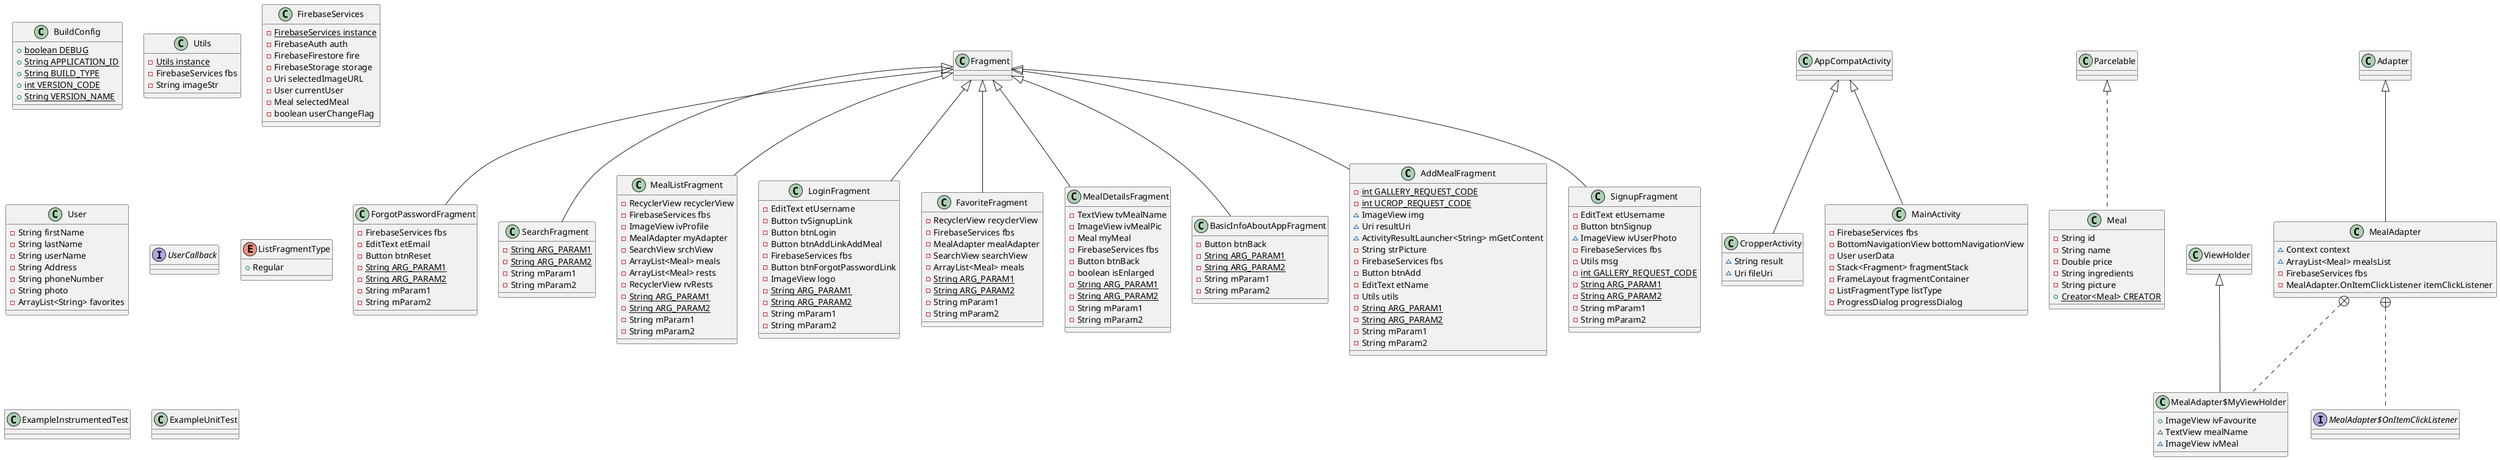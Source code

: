 @startuml
class BuildConfig {
+ {static} boolean DEBUG
+ {static} String APPLICATION_ID
+ {static} String BUILD_TYPE
+ {static} int VERSION_CODE
+ {static} String VERSION_NAME
}

class Utils {
- {static} Utils instance
- FirebaseServices fbs
- String imageStr
}

class ForgotPasswordFragment {
- FirebaseServices fbs
- EditText etEmail
- Button btnReset
- {static} String ARG_PARAM1
- {static} String ARG_PARAM2
- String mParam1
- String mParam2
}

class FirebaseServices {
- {static} FirebaseServices instance
- FirebaseAuth auth
- FirebaseFirestore fire
- FirebaseStorage storage
- Uri selectedImageURL
- User currentUser
- Meal selectedMeal
- boolean userChangeFlag
}

class CropperActivity {
~ String result
~ Uri fileUri
}

class SearchFragment {
- {static} String ARG_PARAM1
- {static} String ARG_PARAM2
- String mParam1
- String mParam2
}

class MealListFragment {
- RecyclerView recyclerView
- FirebaseServices fbs
- ImageView ivProfile
- MealAdapter myAdapter
- SearchView srchView
- ArrayList<Meal> meals
- ArrayList<Meal> rests
- RecyclerView rvRests
- {static} String ARG_PARAM1
- {static} String ARG_PARAM2
- String mParam1
- String mParam2
}

class LoginFragment {
- EditText etUsername
- Button tvSignupLink
- Button btnLogin
- Button btnAddLinkAddMeal
- FirebaseServices fbs
- Button btnForgotPasswordLink
- ImageView logo
- {static} String ARG_PARAM1
- {static} String ARG_PARAM2
- String mParam1
- String mParam2
}

class User {
- String firstName
- String lastName
- String userName
- String Address
- String phoneNumber
- String photo
- ArrayList<String> favorites
}

class Meal {
- String id
- String name
- Double price
- String ingredients
- String picture
+ {static} Creator<Meal> CREATOR
}

interface UserCallback {
}
class MealAdapter {
~ Context context
~ ArrayList<Meal> mealsList
- FirebaseServices fbs
- MealAdapter.OnItemClickListener itemClickListener
}

class MealAdapter$MyViewHolder {
+ ImageView ivFavourite
~ TextView mealName
~ ImageView ivMeal
}

interface MealAdapter$OnItemClickListener {
}
enum ListFragmentType {
+  Regular
}

class ExampleInstrumentedTest {
}
class FavoriteFragment {
- RecyclerView recyclerView
- FirebaseServices fbs
- MealAdapter mealAdapter
- SearchView searchView
- ArrayList<Meal> meals
- {static} String ARG_PARAM1
- {static} String ARG_PARAM2
- String mParam1
- String mParam2
}

class MainActivity {
- FirebaseServices fbs
- BottomNavigationView bottomNavigationView
- User userData
- Stack<Fragment> fragmentStack
- FrameLayout fragmentContainer
- ListFragmentType listType
- ProgressDialog progressDialog
}

class MealDetailsFragment {
- TextView tvMealName
- ImageView ivMealPic
- Meal myMeal
- FirebaseServices fbs
- Button btnBack
- boolean isEnlarged
- {static} String ARG_PARAM1
- {static} String ARG_PARAM2
- String mParam1
- String mParam2
}

class BasicInfoAboutAppFragment {
- Button btnBack
- {static} String ARG_PARAM1
- {static} String ARG_PARAM2
- String mParam1
- String mParam2
}

class ExampleUnitTest {
}
class AddMealFragment {
- {static} int GALLERY_REQUEST_CODE
- {static} int UCROP_REQUEST_CODE
~ ImageView img
~ Uri resultUri
~ ActivityResultLauncher<String> mGetContent
- String strPicture
- FirebaseServices fbs
- Button btnAdd
- EditText etName
- Utils utils
- {static} String ARG_PARAM1
- {static} String ARG_PARAM2
- String mParam1
- String mParam2
}

class SignupFragment {
- EditText etUsername
- Button btnSignup
~ ImageView ivUserPhoto
- FirebaseServices fbs
- Utils msg
- {static} int GALLERY_REQUEST_CODE
- {static} String ARG_PARAM1
- {static} String ARG_PARAM2
- String mParam1
- String mParam2
}



Fragment <|-- ForgotPasswordFragment
AppCompatActivity <|-- CropperActivity
Fragment <|-- SearchFragment
Fragment <|-- MealListFragment
Fragment <|-- LoginFragment
Parcelable <|.. Meal
Adapter <|-- MealAdapter
MealAdapter +.. MealAdapter$MyViewHolder
ViewHolder <|-- MealAdapter$MyViewHolder
MealAdapter +.. MealAdapter$OnItemClickListener
Fragment <|-- FavoriteFragment
AppCompatActivity <|-- MainActivity
Fragment <|-- MealDetailsFragment
Fragment <|-- BasicInfoAboutAppFragment
Fragment <|-- AddMealFragment
Fragment <|-- SignupFragment
@enduml